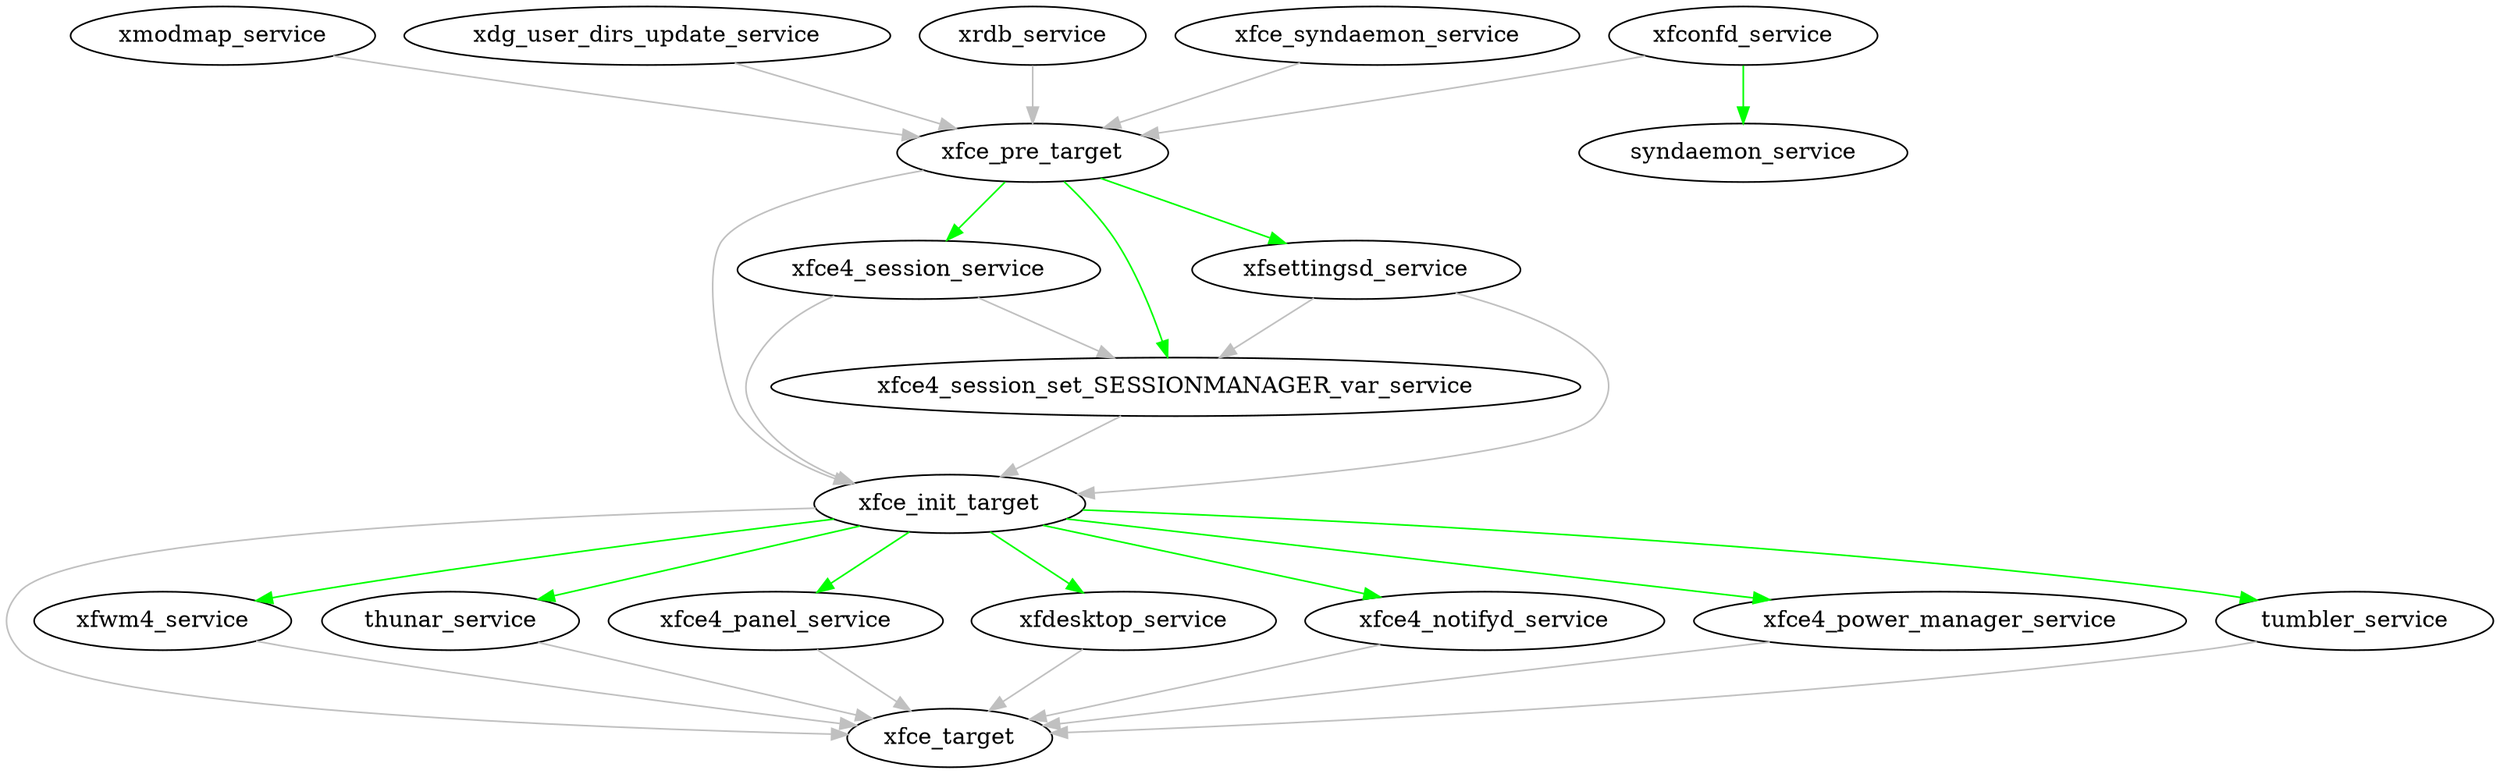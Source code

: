 digraph xfce_systemd {
    ### WantedBy ###
    edge [color="grey"]
    # targets itself
    xfce_pre_target -> xfce_init_target;
    xfce_init_target -> xfce_target;

    # stuff for xfce-pre.target
    xfconfd_service -> xfce_pre_target;
    xmodmap_service -> xfce_pre_target;
    xdg_user_dirs_update_service -> xfce_pre_target;
    xrdb_service -> xfce_pre_target;
    xfce_syndaemon_service -> xfce_pre_target;

    # stuff for xfce-init.target
    xfce4_session_service -> xfce_init_target;
    xfce4_session_set_SESSIONMANAGER_var_service -> xfce_init_target;
    xfce4_session_service -> xfce4_session_set_SESSIONMANAGER_var_service;
    xfsettingsd_service -> xfce_init_target;
    xfsettingsd_service -> xfce4_session_set_SESSIONMANAGER_var_service;

    # stuff for xfce.target
    xfwm4_service -> xfce_target;
    thunar_service -> xfce_target;
    xfce4_panel_service -> xfce_target;
    xfdesktop_service -> xfce_target;
    xfce4_notifyd_service -> xfce_target;
    xfce4_power_manager_service -> xfce_target;
    tumbler_service -> xfce_target;

    ### Before ###


    ### After ###
    edge [color="green"]
    xfce_pre_target -> xfce4_session_service;
    xfce_pre_target -> xfce4_session_set_SESSIONMANAGER_var_service;
    xfce_pre_target -> xfsettingsd_service;
    xfce_init_target -> xfwm4_service;
    xfce_init_target -> thunar_service;
    xfce_init_target -> xfce4_panel_service;
    xfce_init_target -> xfdesktop_service;
    xfce_init_target -> xfce4_notifyd_service;
    xfce_init_target -> xfce4_power_manager_service;
    xfce_init_target -> tumbler_service;
    xfconfd_service -> syndaemon_service;
}
